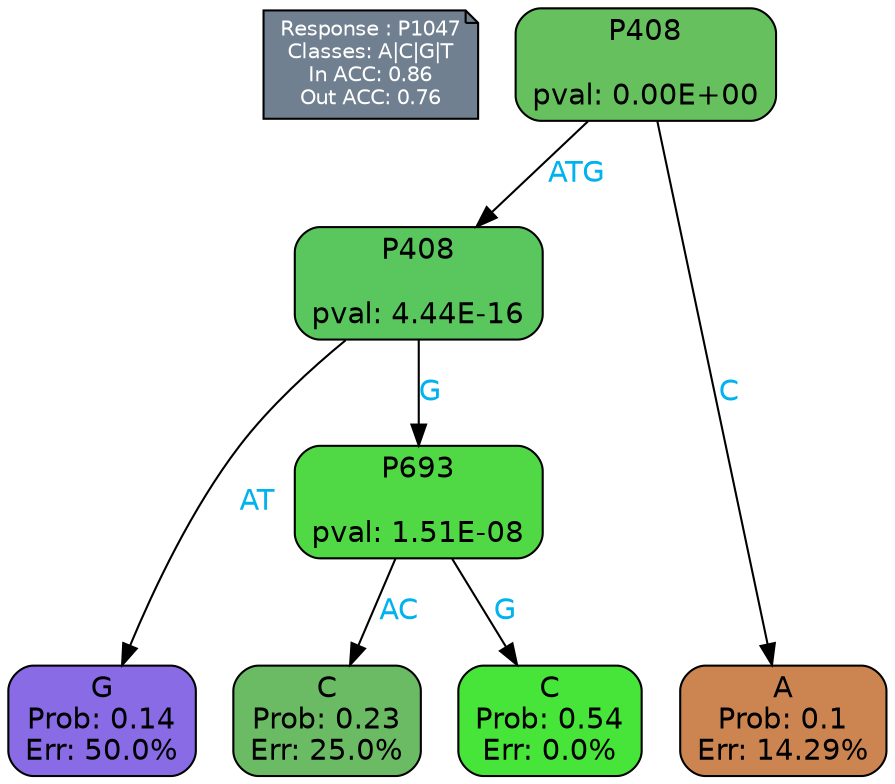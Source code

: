 digraph Tree {
node [shape=box, style="filled, rounded", color="black", fontname=helvetica] ;
graph [ranksep=equally, splines=polylines, bgcolor=transparent, dpi=600] ;
edge [fontname=helvetica] ;
LEGEND [label="Response : P1047
Classes: A|C|G|T
In ACC: 0.86
Out ACC: 0.76
",shape=note,align=left,style=filled,fillcolor="slategray",fontcolor="white",fontsize=10];1 [label="P408

pval: 0.00E+00", fillcolor="#65c05d"] ;
2 [label="P408

pval: 4.44E-16", fillcolor="#5ac75e"] ;
3 [label="G
Prob: 0.14
Err: 50.0%", fillcolor="#886be5"] ;
4 [label="P693

pval: 1.51E-08", fillcolor="#51d845"] ;
5 [label="C
Prob: 0.23
Err: 25.0%", fillcolor="#6bba64"] ;
6 [label="C
Prob: 0.54
Err: 0.0%", fillcolor="#47e539"] ;
7 [label="A
Prob: 0.1
Err: 14.29%", fillcolor="#cc8551"] ;
1 -> 2 [label="ATG",fontcolor=deepskyblue2] ;
1 -> 7 [label="C",fontcolor=deepskyblue2] ;
2 -> 3 [label="AT",fontcolor=deepskyblue2] ;
2 -> 4 [label="G",fontcolor=deepskyblue2] ;
4 -> 5 [label="AC",fontcolor=deepskyblue2] ;
4 -> 6 [label="G",fontcolor=deepskyblue2] ;
{rank = same; 3;5;6;7;}{rank = same; LEGEND;1;}}